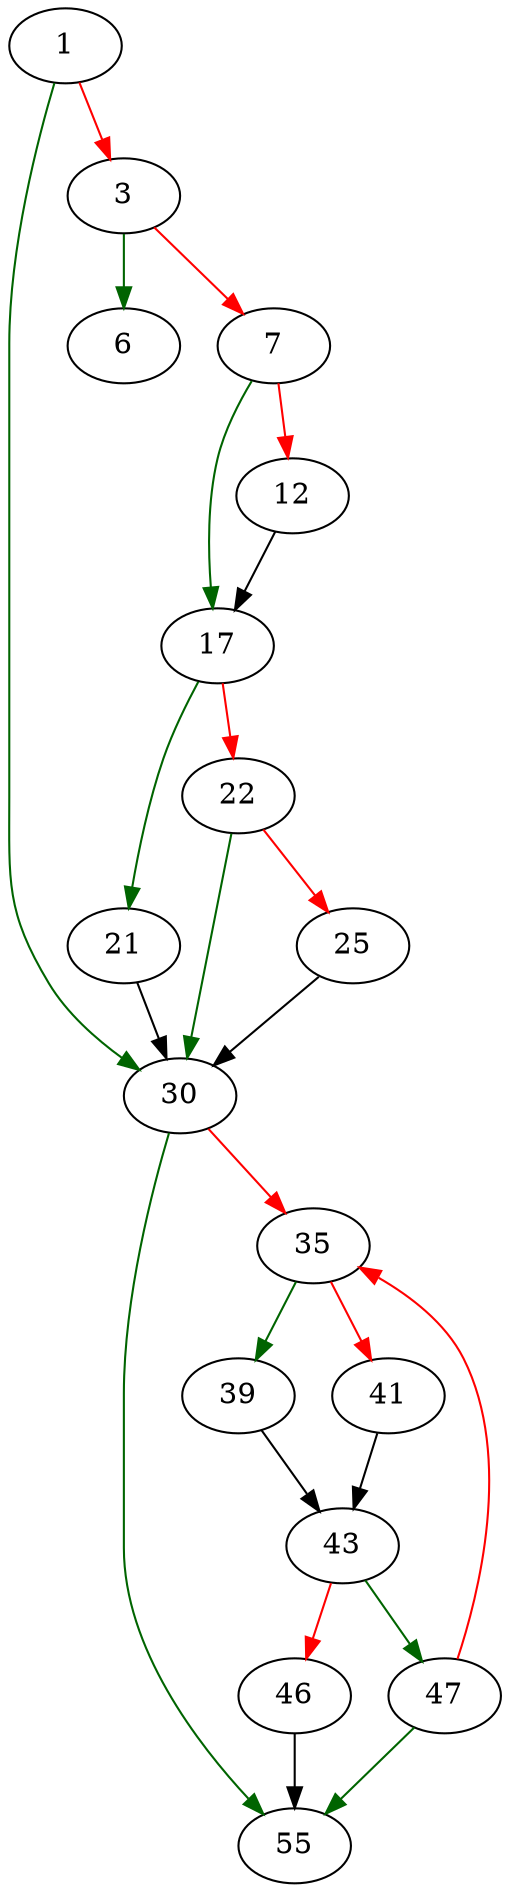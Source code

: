 strict digraph "next_file" {
	// Node definitions.
	1 [entry=true];
	30;
	3;
	6;
	7;
	17;
	12;
	21;
	22;
	25;
	55;
	35;
	39;
	41;
	43;
	47;
	46;

	// Edge definitions.
	1 -> 30 [
		color=darkgreen
		cond=true
	];
	1 -> 3 [
		color=red
		cond=false
	];
	30 -> 55 [
		color=darkgreen
		cond=true
	];
	30 -> 35 [
		color=red
		cond=false
	];
	3 -> 6 [
		color=darkgreen
		cond=true
	];
	3 -> 7 [
		color=red
		cond=false
	];
	7 -> 17 [
		color=darkgreen
		cond=true
	];
	7 -> 12 [
		color=red
		cond=false
	];
	17 -> 21 [
		color=darkgreen
		cond=true
	];
	17 -> 22 [
		color=red
		cond=false
	];
	12 -> 17;
	21 -> 30;
	22 -> 30 [
		color=darkgreen
		cond=true
	];
	22 -> 25 [
		color=red
		cond=false
	];
	25 -> 30;
	35 -> 39 [
		color=darkgreen
		cond=true
	];
	35 -> 41 [
		color=red
		cond=false
	];
	39 -> 43;
	41 -> 43;
	43 -> 47 [
		color=darkgreen
		cond=true
	];
	43 -> 46 [
		color=red
		cond=false
	];
	47 -> 55 [
		color=darkgreen
		cond=true
	];
	47 -> 35 [
		color=red
		cond=false
	];
	46 -> 55;
}